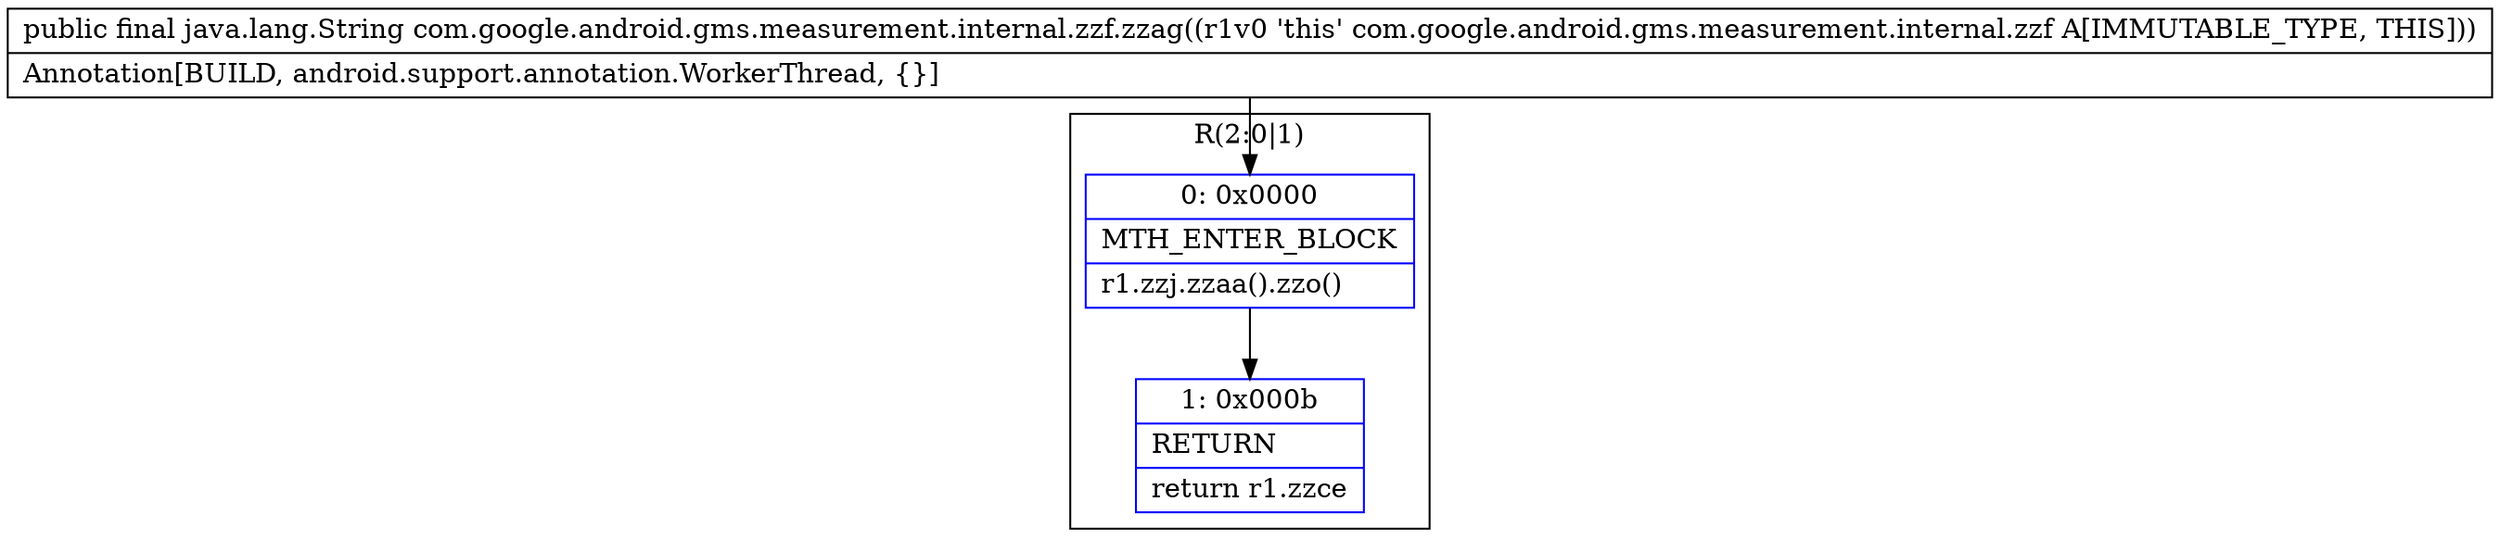 digraph "CFG forcom.google.android.gms.measurement.internal.zzf.zzag()Ljava\/lang\/String;" {
subgraph cluster_Region_1600259533 {
label = "R(2:0|1)";
node [shape=record,color=blue];
Node_0 [shape=record,label="{0\:\ 0x0000|MTH_ENTER_BLOCK\l|r1.zzj.zzaa().zzo()\l}"];
Node_1 [shape=record,label="{1\:\ 0x000b|RETURN\l|return r1.zzce\l}"];
}
MethodNode[shape=record,label="{public final java.lang.String com.google.android.gms.measurement.internal.zzf.zzag((r1v0 'this' com.google.android.gms.measurement.internal.zzf A[IMMUTABLE_TYPE, THIS]))  | Annotation[BUILD, android.support.annotation.WorkerThread, \{\}]\l}"];
MethodNode -> Node_0;
Node_0 -> Node_1;
}

